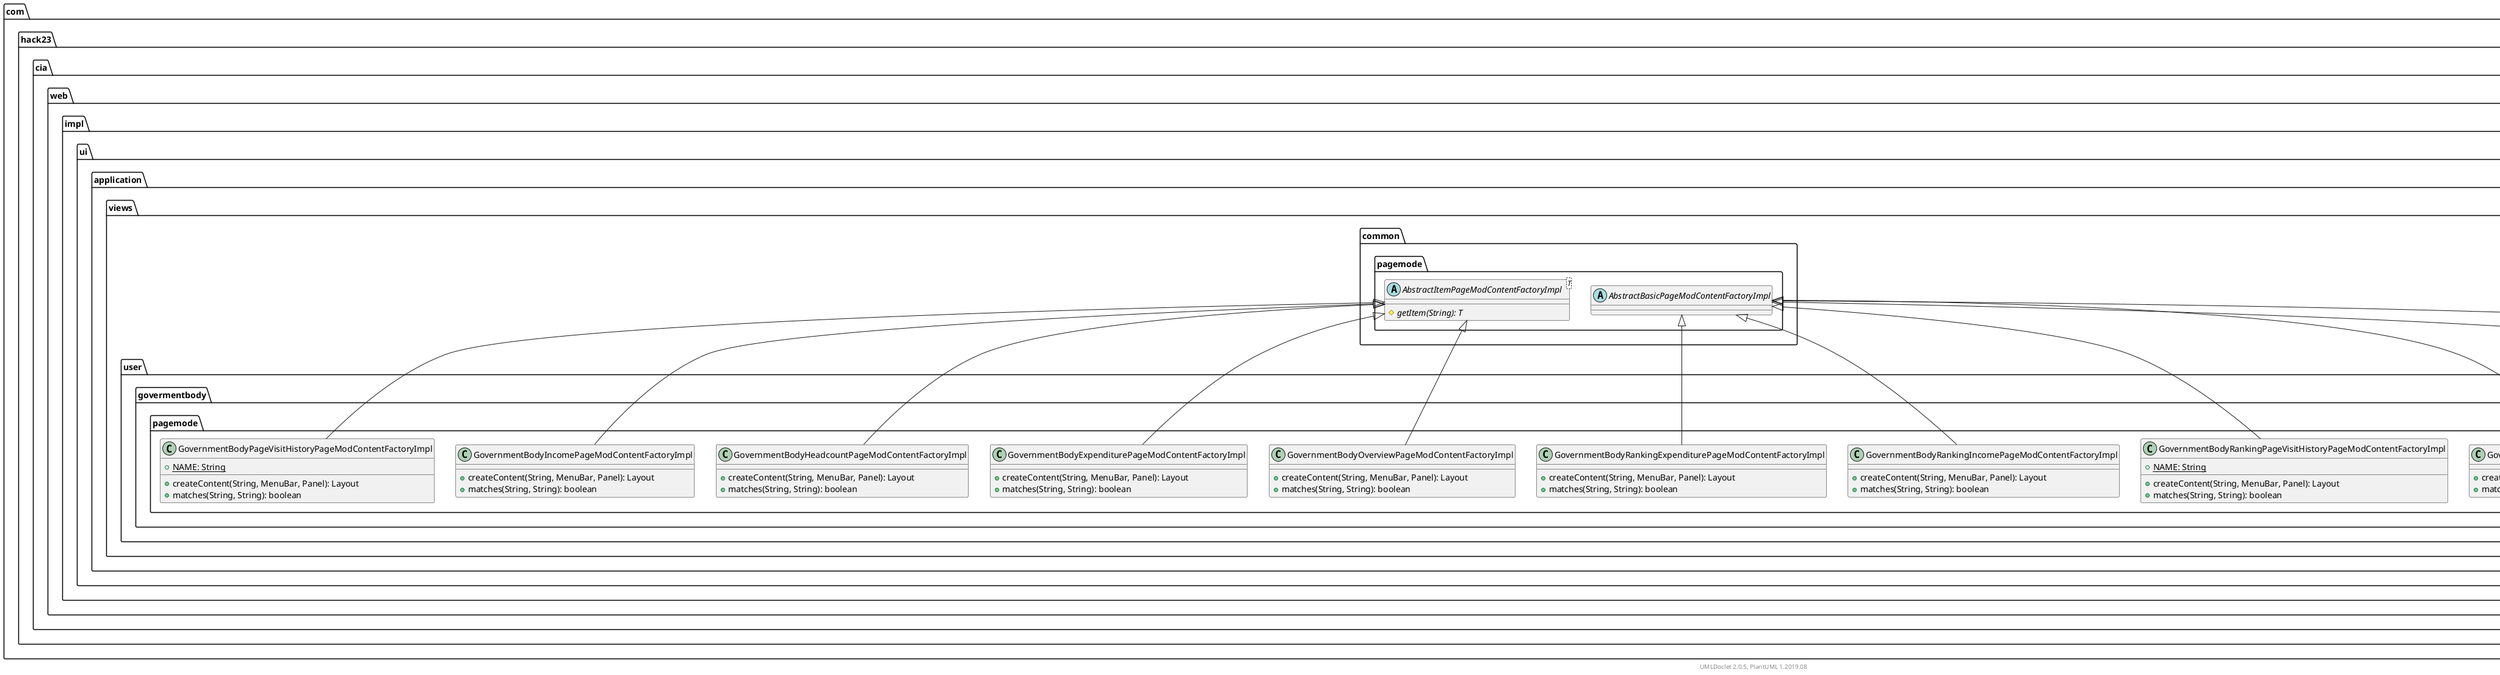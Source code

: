 @startuml
    namespace com.hack23.cia.web.impl.ui.application.views.user.govermentbody.pagemode {

        class GovernmentBodyRankingExpenditurePageModContentFactoryImpl [[GovernmentBodyRankingExpenditurePageModContentFactoryImpl.html]] {
            +createContent(String, MenuBar, Panel): Layout
            +matches(String, String): boolean
        }

        class GovernmentBodyRankingDataGridPageModContentFactoryImpl [[GovernmentBodyRankingDataGridPageModContentFactoryImpl.html]] {
            +createContent(String, MenuBar, Panel): Layout
            +matches(String, String): boolean
        }

        class GovernmentBodyHeadcountPageModContentFactoryImpl [[GovernmentBodyHeadcountPageModContentFactoryImpl.html]] {
            +createContent(String, MenuBar, Panel): Layout
            +matches(String, String): boolean
        }

        class GovernmentBodyIncomePageModContentFactoryImpl [[GovernmentBodyIncomePageModContentFactoryImpl.html]] {
            +createContent(String, MenuBar, Panel): Layout
            +matches(String, String): boolean
        }

        class GovernmentBodyRankingHeadCountPageModContentFactoryImpl [[GovernmentBodyRankingHeadCountPageModContentFactoryImpl.html]] {
            +createContent(String, MenuBar, Panel): Layout
            +matches(String, String): boolean
        }

        class GovernmentBodyOverviewPageModContentFactoryImpl [[GovernmentBodyOverviewPageModContentFactoryImpl.html]] {
            +createContent(String, MenuBar, Panel): Layout
            +matches(String, String): boolean
        }

        class GovernmentBodyRankingOverviewPageModContentFactoryImpl [[GovernmentBodyRankingOverviewPageModContentFactoryImpl.html]] {
            +createContent(String, MenuBar, Panel): Layout
            +matches(String, String): boolean
        }

        class GovernmentBodyRankingPageVisitHistoryPageModContentFactoryImpl [[GovernmentBodyRankingPageVisitHistoryPageModContentFactoryImpl.html]] {
            {static} +NAME: String
            +createContent(String, MenuBar, Panel): Layout
            +matches(String, String): boolean
        }

        class GovernmentBodyExpenditurePageModContentFactoryImpl [[GovernmentBodyExpenditurePageModContentFactoryImpl.html]] {
            +createContent(String, MenuBar, Panel): Layout
            +matches(String, String): boolean
        }

        class GovernmentBodyPageVisitHistoryPageModContentFactoryImpl [[GovernmentBodyPageVisitHistoryPageModContentFactoryImpl.html]] {
            {static} +NAME: String
            +createContent(String, MenuBar, Panel): Layout
            +matches(String, String): boolean
        }

        class GovernmentBodyRankingIncomePageModContentFactoryImpl [[GovernmentBodyRankingIncomePageModContentFactoryImpl.html]] {
            +createContent(String, MenuBar, Panel): Layout
            +matches(String, String): boolean
        }

        com.hack23.cia.web.impl.ui.application.views.common.pagemode.AbstractBasicPageModContentFactoryImpl <|-- GovernmentBodyRankingExpenditurePageModContentFactoryImpl
        com.hack23.cia.web.impl.ui.application.views.common.pagemode.AbstractBasicPageModContentFactoryImpl <|-- GovernmentBodyRankingDataGridPageModContentFactoryImpl
        com.hack23.cia.web.impl.ui.application.views.common.pagemode.AbstractItemPageModContentFactoryImpl <|-- GovernmentBodyHeadcountPageModContentFactoryImpl
        com.hack23.cia.web.impl.ui.application.views.common.pagemode.AbstractItemPageModContentFactoryImpl <|-- GovernmentBodyIncomePageModContentFactoryImpl
        com.hack23.cia.web.impl.ui.application.views.common.pagemode.AbstractBasicPageModContentFactoryImpl <|-- GovernmentBodyRankingHeadCountPageModContentFactoryImpl
        com.hack23.cia.web.impl.ui.application.views.common.pagemode.AbstractItemPageModContentFactoryImpl <|-- GovernmentBodyOverviewPageModContentFactoryImpl
        com.hack23.cia.web.impl.ui.application.views.common.pagemode.AbstractBasicPageModContentFactoryImpl <|-- GovernmentBodyRankingOverviewPageModContentFactoryImpl
        com.hack23.cia.web.impl.ui.application.views.common.pagemode.AbstractBasicPageModContentFactoryImpl <|-- GovernmentBodyRankingPageVisitHistoryPageModContentFactoryImpl
        com.hack23.cia.web.impl.ui.application.views.common.pagemode.AbstractItemPageModContentFactoryImpl <|-- GovernmentBodyExpenditurePageModContentFactoryImpl
        com.hack23.cia.web.impl.ui.application.views.common.pagemode.AbstractItemPageModContentFactoryImpl <|-- GovernmentBodyPageVisitHistoryPageModContentFactoryImpl
        com.hack23.cia.web.impl.ui.application.views.common.pagemode.AbstractBasicPageModContentFactoryImpl <|-- GovernmentBodyRankingIncomePageModContentFactoryImpl
    }

    namespace com.hack23.cia.web.impl.ui.application.views.common.pagemode {
        abstract class AbstractBasicPageModContentFactoryImpl [[../../../common/pagemode/AbstractBasicPageModContentFactoryImpl.html]]
        abstract class AbstractItemPageModContentFactoryImpl<T> [[../../../common/pagemode/AbstractItemPageModContentFactoryImpl.html]] {
            {abstract} #getItem(String): T
        }
    }

    center footer UMLDoclet 2.0.5, PlantUML 1.2019.08
@enduml
